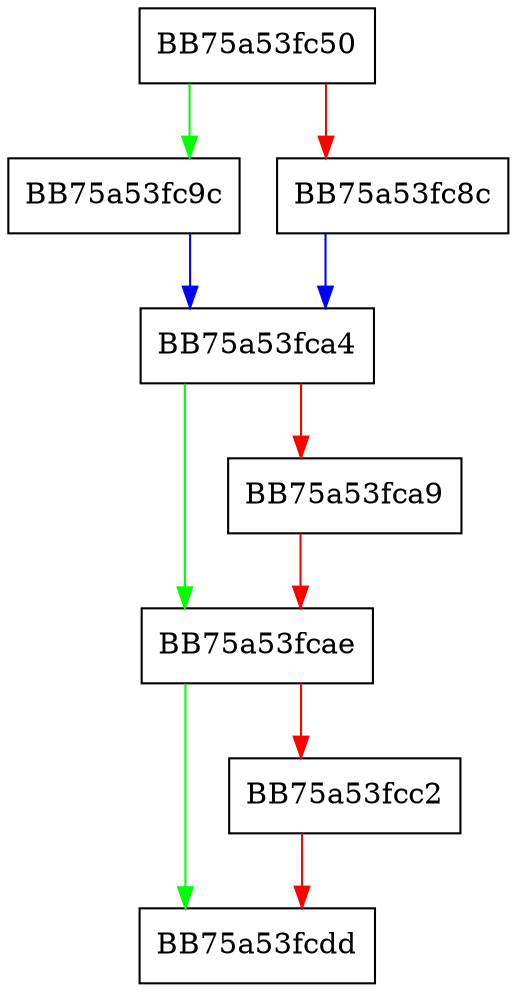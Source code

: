digraph RpfAPI_MpGetAttributesMatching_Close {
  node [shape="box"];
  graph [splines=ortho];
  BB75a53fc50 -> BB75a53fc9c [color="green"];
  BB75a53fc50 -> BB75a53fc8c [color="red"];
  BB75a53fc8c -> BB75a53fca4 [color="blue"];
  BB75a53fc9c -> BB75a53fca4 [color="blue"];
  BB75a53fca4 -> BB75a53fcae [color="green"];
  BB75a53fca4 -> BB75a53fca9 [color="red"];
  BB75a53fca9 -> BB75a53fcae [color="red"];
  BB75a53fcae -> BB75a53fcdd [color="green"];
  BB75a53fcae -> BB75a53fcc2 [color="red"];
  BB75a53fcc2 -> BB75a53fcdd [color="red"];
}